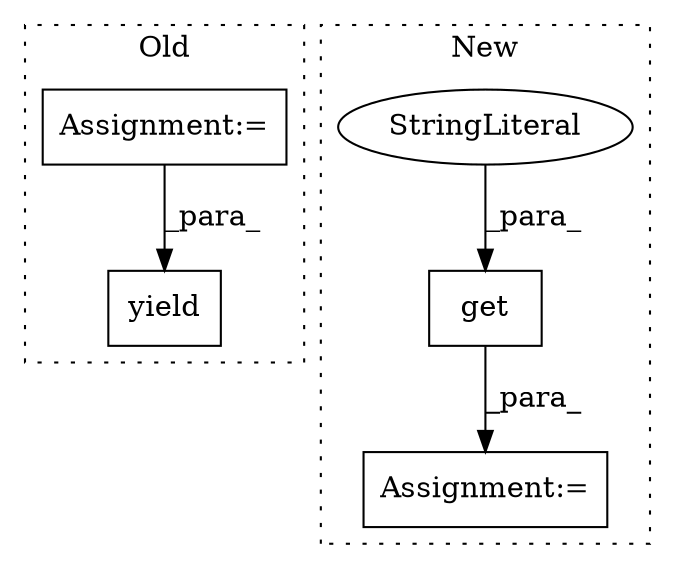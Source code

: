 digraph G {
subgraph cluster0 {
1 [label="yield" a="112" s="3547" l="16" shape="box"];
5 [label="Assignment:=" a="7" s="3031" l="4" shape="box"];
label = "Old";
style="dotted";
}
subgraph cluster1 {
2 [label="get" a="32" s="11902,11921" l="4,1" shape="box"];
3 [label="StringLiteral" a="45" s="11906" l="6" shape="ellipse"];
4 [label="Assignment:=" a="7" s="11888" l="1" shape="box"];
label = "New";
style="dotted";
}
2 -> 4 [label="_para_"];
3 -> 2 [label="_para_"];
5 -> 1 [label="_para_"];
}